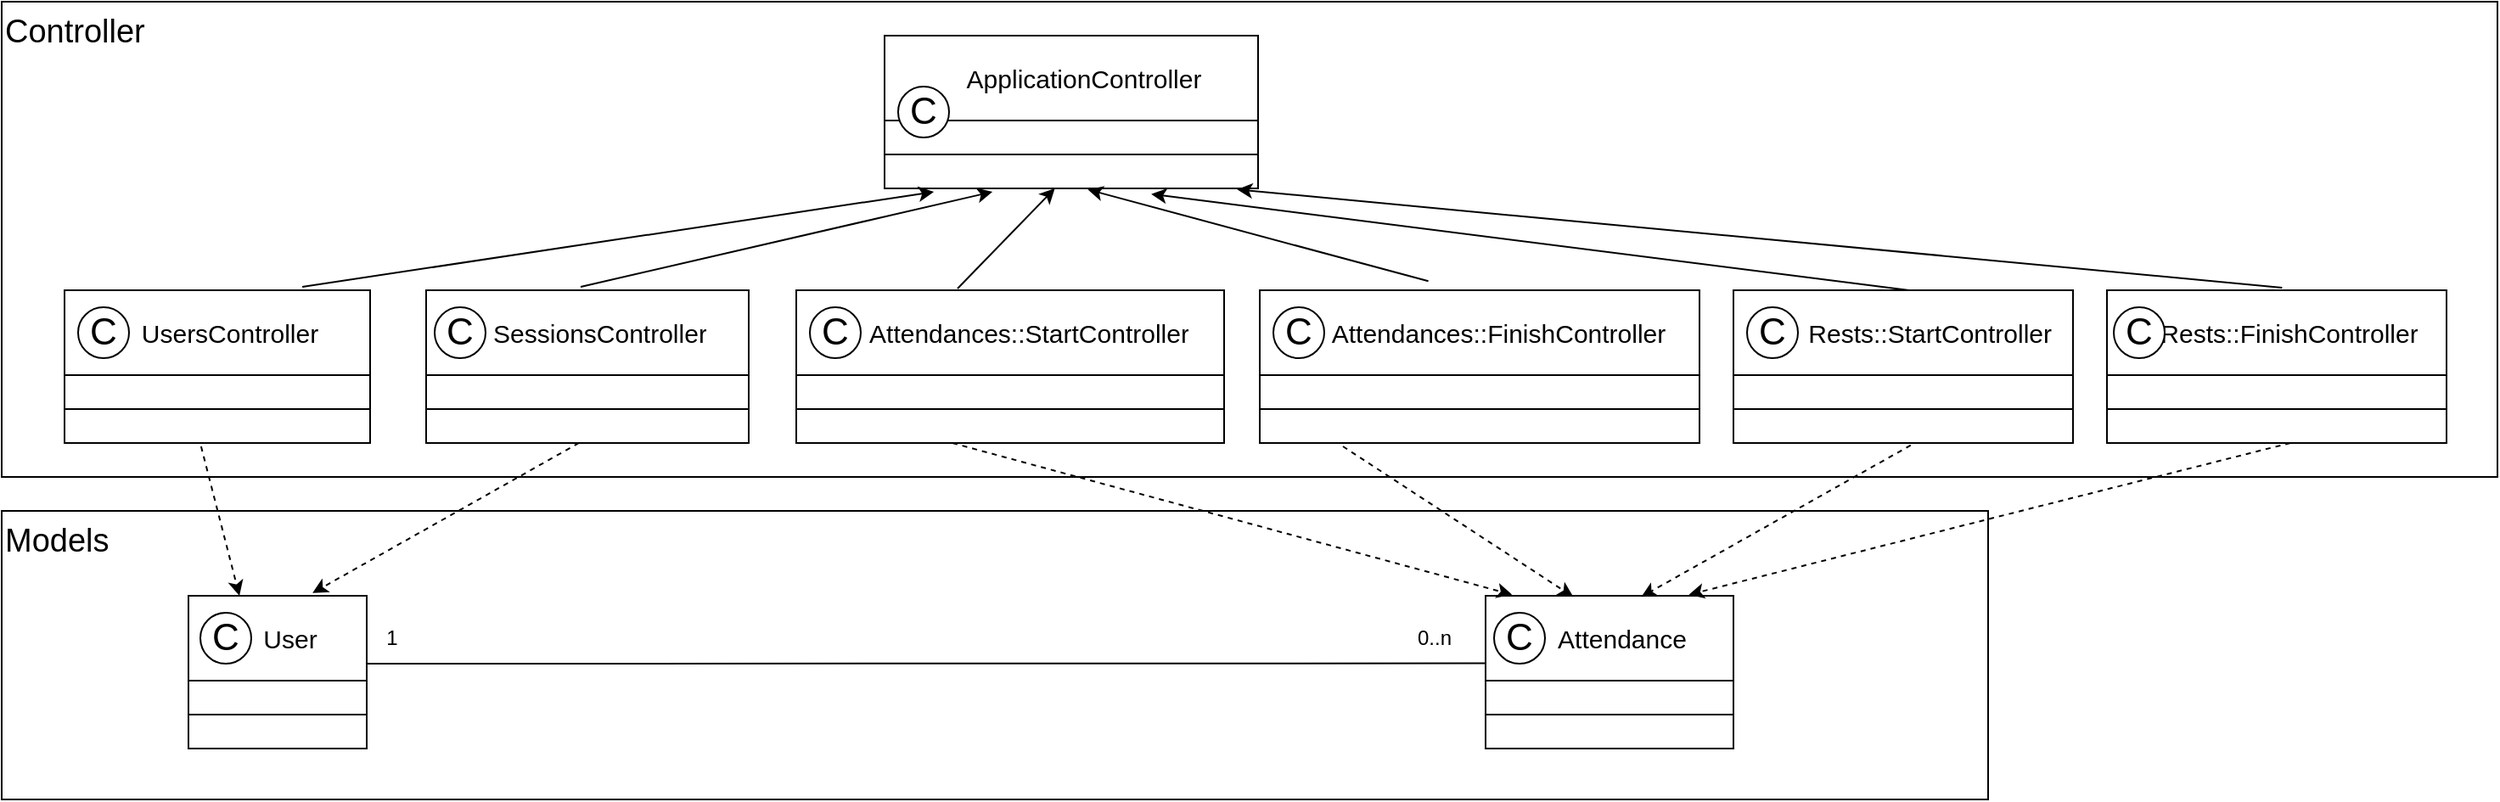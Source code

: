 <mxfile version="28.1.2">
  <diagram name="ページ1" id="R2JjqRzub-qG9FKg8T6q">
    <mxGraphModel dx="1009" dy="784" grid="1" gridSize="10" guides="1" tooltips="1" connect="1" arrows="1" fold="1" page="1" pageScale="1" pageWidth="827" pageHeight="1169" math="0" shadow="0">
      <root>
        <mxCell id="0" />
        <mxCell id="1" parent="0" />
        <mxCell id="P_p7sKXOOQL_kKfrtuSk-108" value="&lt;span style=&quot;font-size: 19px;&quot;&gt;Models&lt;/span&gt;" style="html=1;whiteSpace=wrap;align=left;verticalAlign=top;" parent="1" vertex="1">
          <mxGeometry x="20" y="330" width="1170" height="170" as="geometry" />
        </mxCell>
        <mxCell id="P_p7sKXOOQL_kKfrtuSk-89" value="&lt;font style=&quot;font-size: 19px;&quot;&gt;Controller&lt;/font&gt;" style="html=1;whiteSpace=wrap;align=left;verticalAlign=top;" parent="1" vertex="1">
          <mxGeometry x="20" y="30" width="1470" height="280" as="geometry" />
        </mxCell>
        <mxCell id="P_p7sKXOOQL_kKfrtuSk-25" value="" style="shape=table;startSize=0;container=1;collapsible=0;childLayout=tableLayout;" parent="1" vertex="1">
          <mxGeometry x="488" y="200" width="252" height="90.0" as="geometry" />
        </mxCell>
        <mxCell id="P_p7sKXOOQL_kKfrtuSk-26" value="" style="shape=tableRow;horizontal=0;startSize=0;swimlaneHead=0;swimlaneBody=0;strokeColor=inherit;top=0;left=0;bottom=0;right=0;collapsible=0;dropTarget=0;fillColor=none;points=[[0,0.5],[1,0.5]];portConstraint=eastwest;" parent="P_p7sKXOOQL_kKfrtuSk-25" vertex="1">
          <mxGeometry width="252" height="50" as="geometry" />
        </mxCell>
        <mxCell id="P_p7sKXOOQL_kKfrtuSk-27" value="&lt;span style=&quot;font-size: 15px; text-align: left;&quot;&gt;　&amp;nbsp; Attendances::StartController&lt;/span&gt;" style="shape=partialRectangle;html=1;whiteSpace=wrap;connectable=0;strokeColor=inherit;overflow=hidden;fillColor=none;top=0;left=0;bottom=0;right=0;pointerEvents=1;" parent="P_p7sKXOOQL_kKfrtuSk-26" vertex="1">
          <mxGeometry width="252" height="50" as="geometry">
            <mxRectangle width="252" height="50" as="alternateBounds" />
          </mxGeometry>
        </mxCell>
        <mxCell id="P_p7sKXOOQL_kKfrtuSk-28" value="" style="shape=tableRow;horizontal=0;startSize=0;swimlaneHead=0;swimlaneBody=0;strokeColor=inherit;top=0;left=0;bottom=0;right=0;collapsible=0;dropTarget=0;fillColor=none;points=[[0,0.5],[1,0.5]];portConstraint=eastwest;fontSize=6;" parent="P_p7sKXOOQL_kKfrtuSk-25" vertex="1">
          <mxGeometry y="50" width="252" height="20" as="geometry" />
        </mxCell>
        <mxCell id="P_p7sKXOOQL_kKfrtuSk-29" value="" style="shape=partialRectangle;html=1;whiteSpace=wrap;connectable=0;strokeColor=inherit;overflow=hidden;fillColor=none;top=0;left=0;bottom=0;right=0;pointerEvents=1;" parent="P_p7sKXOOQL_kKfrtuSk-28" vertex="1">
          <mxGeometry width="252" height="20" as="geometry">
            <mxRectangle width="252" height="20" as="alternateBounds" />
          </mxGeometry>
        </mxCell>
        <mxCell id="P_p7sKXOOQL_kKfrtuSk-30" value="" style="shape=tableRow;horizontal=0;startSize=0;swimlaneHead=0;swimlaneBody=0;strokeColor=inherit;top=0;left=0;bottom=0;right=0;collapsible=0;dropTarget=0;fillColor=none;points=[[0,0.5],[1,0.5]];portConstraint=eastwest;" parent="P_p7sKXOOQL_kKfrtuSk-25" vertex="1">
          <mxGeometry y="70" width="252" height="20" as="geometry" />
        </mxCell>
        <mxCell id="P_p7sKXOOQL_kKfrtuSk-31" value="" style="shape=partialRectangle;html=1;whiteSpace=wrap;connectable=0;strokeColor=inherit;overflow=hidden;fillColor=none;top=0;left=0;bottom=0;right=0;pointerEvents=1;fontSize=6;spacing=2;" parent="P_p7sKXOOQL_kKfrtuSk-30" vertex="1">
          <mxGeometry width="252" height="20" as="geometry">
            <mxRectangle width="252" height="20" as="alternateBounds" />
          </mxGeometry>
        </mxCell>
        <mxCell id="P_p7sKXOOQL_kKfrtuSk-32" value="&lt;font style=&quot;font-size: 22px;&quot;&gt;C&lt;/font&gt;" style="ellipse;whiteSpace=wrap;html=1;aspect=fixed;" parent="1" vertex="1">
          <mxGeometry x="496" y="210" width="30" height="30" as="geometry" />
        </mxCell>
        <mxCell id="P_p7sKXOOQL_kKfrtuSk-33" value="" style="group" parent="1" vertex="1" connectable="0">
          <mxGeometry x="540" y="70" width="220" height="90.0" as="geometry" />
        </mxCell>
        <mxCell id="P_p7sKXOOQL_kKfrtuSk-16" value="" style="shape=table;startSize=0;container=1;collapsible=0;childLayout=tableLayout;" parent="P_p7sKXOOQL_kKfrtuSk-33" vertex="1">
          <mxGeometry y="-20" width="220" height="90.0" as="geometry" />
        </mxCell>
        <mxCell id="P_p7sKXOOQL_kKfrtuSk-17" value="" style="shape=tableRow;horizontal=0;startSize=0;swimlaneHead=0;swimlaneBody=0;strokeColor=inherit;top=0;left=0;bottom=0;right=0;collapsible=0;dropTarget=0;fillColor=none;points=[[0,0.5],[1,0.5]];portConstraint=eastwest;" parent="P_p7sKXOOQL_kKfrtuSk-16" vertex="1">
          <mxGeometry width="220" height="50" as="geometry" />
        </mxCell>
        <mxCell id="P_p7sKXOOQL_kKfrtuSk-18" value="&lt;span style=&quot;font-size: 15px; text-align: left;&quot;&gt;　ApplicationController&lt;/span&gt;" style="shape=partialRectangle;html=1;whiteSpace=wrap;connectable=0;strokeColor=inherit;overflow=hidden;fillColor=none;top=0;left=0;bottom=0;right=0;pointerEvents=1;" parent="P_p7sKXOOQL_kKfrtuSk-17" vertex="1">
          <mxGeometry width="220" height="50" as="geometry">
            <mxRectangle width="220" height="50" as="alternateBounds" />
          </mxGeometry>
        </mxCell>
        <mxCell id="P_p7sKXOOQL_kKfrtuSk-19" value="" style="shape=tableRow;horizontal=0;startSize=0;swimlaneHead=0;swimlaneBody=0;strokeColor=inherit;top=0;left=0;bottom=0;right=0;collapsible=0;dropTarget=0;fillColor=none;points=[[0,0.5],[1,0.5]];portConstraint=eastwest;fontSize=6;" parent="P_p7sKXOOQL_kKfrtuSk-16" vertex="1">
          <mxGeometry y="50" width="220" height="20" as="geometry" />
        </mxCell>
        <mxCell id="P_p7sKXOOQL_kKfrtuSk-20" value="" style="shape=partialRectangle;html=1;whiteSpace=wrap;connectable=0;strokeColor=inherit;overflow=hidden;fillColor=none;top=0;left=0;bottom=0;right=0;pointerEvents=1;" parent="P_p7sKXOOQL_kKfrtuSk-19" vertex="1">
          <mxGeometry width="220" height="20" as="geometry">
            <mxRectangle width="220" height="20" as="alternateBounds" />
          </mxGeometry>
        </mxCell>
        <mxCell id="P_p7sKXOOQL_kKfrtuSk-21" value="" style="shape=tableRow;horizontal=0;startSize=0;swimlaneHead=0;swimlaneBody=0;strokeColor=inherit;top=0;left=0;bottom=0;right=0;collapsible=0;dropTarget=0;fillColor=none;points=[[0,0.5],[1,0.5]];portConstraint=eastwest;" parent="P_p7sKXOOQL_kKfrtuSk-16" vertex="1">
          <mxGeometry y="70" width="220" height="20" as="geometry" />
        </mxCell>
        <mxCell id="P_p7sKXOOQL_kKfrtuSk-22" value="" style="shape=partialRectangle;html=1;whiteSpace=wrap;connectable=0;strokeColor=inherit;overflow=hidden;fillColor=none;top=0;left=0;bottom=0;right=0;pointerEvents=1;fontSize=6;spacing=2;" parent="P_p7sKXOOQL_kKfrtuSk-21" vertex="1">
          <mxGeometry width="220" height="20" as="geometry">
            <mxRectangle width="220" height="20" as="alternateBounds" />
          </mxGeometry>
        </mxCell>
        <mxCell id="P_p7sKXOOQL_kKfrtuSk-2" value="&lt;font style=&quot;font-size: 22px;&quot;&gt;C&lt;/font&gt;" style="ellipse;whiteSpace=wrap;html=1;aspect=fixed;" parent="P_p7sKXOOQL_kKfrtuSk-33" vertex="1">
          <mxGeometry x="8" y="10" width="30" height="30" as="geometry" />
        </mxCell>
        <mxCell id="P_p7sKXOOQL_kKfrtuSk-34" value="" style="shape=table;startSize=0;container=1;collapsible=0;childLayout=tableLayout;" parent="1" vertex="1">
          <mxGeometry x="270" y="200" width="190" height="90" as="geometry" />
        </mxCell>
        <mxCell id="P_p7sKXOOQL_kKfrtuSk-35" value="" style="shape=tableRow;horizontal=0;startSize=0;swimlaneHead=0;swimlaneBody=0;strokeColor=inherit;top=0;left=0;bottom=0;right=0;collapsible=0;dropTarget=0;fillColor=none;points=[[0,0.5],[1,0.5]];portConstraint=eastwest;" parent="P_p7sKXOOQL_kKfrtuSk-34" vertex="1">
          <mxGeometry width="190" height="50" as="geometry" />
        </mxCell>
        <mxCell id="P_p7sKXOOQL_kKfrtuSk-36" value="&lt;span style=&quot;font-size: 15px; text-align: left;&quot;&gt;　SessionsController&lt;/span&gt;" style="shape=partialRectangle;html=1;whiteSpace=wrap;connectable=0;strokeColor=inherit;overflow=hidden;fillColor=none;top=0;left=0;bottom=0;right=0;pointerEvents=1;" parent="P_p7sKXOOQL_kKfrtuSk-35" vertex="1">
          <mxGeometry width="190" height="50" as="geometry">
            <mxRectangle width="190" height="50" as="alternateBounds" />
          </mxGeometry>
        </mxCell>
        <mxCell id="P_p7sKXOOQL_kKfrtuSk-37" value="" style="shape=tableRow;horizontal=0;startSize=0;swimlaneHead=0;swimlaneBody=0;strokeColor=inherit;top=0;left=0;bottom=0;right=0;collapsible=0;dropTarget=0;fillColor=none;points=[[0,0.5],[1,0.5]];portConstraint=eastwest;fontSize=6;" parent="P_p7sKXOOQL_kKfrtuSk-34" vertex="1">
          <mxGeometry y="50" width="190" height="20" as="geometry" />
        </mxCell>
        <mxCell id="P_p7sKXOOQL_kKfrtuSk-38" value="" style="shape=partialRectangle;html=1;whiteSpace=wrap;connectable=0;strokeColor=inherit;overflow=hidden;fillColor=none;top=0;left=0;bottom=0;right=0;pointerEvents=1;" parent="P_p7sKXOOQL_kKfrtuSk-37" vertex="1">
          <mxGeometry width="190" height="20" as="geometry">
            <mxRectangle width="190" height="20" as="alternateBounds" />
          </mxGeometry>
        </mxCell>
        <mxCell id="P_p7sKXOOQL_kKfrtuSk-39" value="" style="shape=tableRow;horizontal=0;startSize=0;swimlaneHead=0;swimlaneBody=0;strokeColor=inherit;top=0;left=0;bottom=0;right=0;collapsible=0;dropTarget=0;fillColor=none;points=[[0,0.5],[1,0.5]];portConstraint=eastwest;" parent="P_p7sKXOOQL_kKfrtuSk-34" vertex="1">
          <mxGeometry y="70" width="190" height="20" as="geometry" />
        </mxCell>
        <mxCell id="P_p7sKXOOQL_kKfrtuSk-40" value="" style="shape=partialRectangle;html=1;whiteSpace=wrap;connectable=0;strokeColor=inherit;overflow=hidden;fillColor=none;top=0;left=0;bottom=0;right=0;pointerEvents=1;fontSize=6;spacing=2;" parent="P_p7sKXOOQL_kKfrtuSk-39" vertex="1">
          <mxGeometry width="190" height="20" as="geometry">
            <mxRectangle width="190" height="20" as="alternateBounds" />
          </mxGeometry>
        </mxCell>
        <mxCell id="P_p7sKXOOQL_kKfrtuSk-41" value="&lt;font style=&quot;font-size: 22px;&quot;&gt;C&lt;/font&gt;" style="ellipse;whiteSpace=wrap;html=1;aspect=fixed;" parent="1" vertex="1">
          <mxGeometry x="275" y="210" width="30" height="30" as="geometry" />
        </mxCell>
        <mxCell id="P_p7sKXOOQL_kKfrtuSk-42" value="" style="shape=table;startSize=0;container=1;collapsible=0;childLayout=tableLayout;" parent="1" vertex="1">
          <mxGeometry x="57" y="200" width="180" height="90.0" as="geometry" />
        </mxCell>
        <mxCell id="P_p7sKXOOQL_kKfrtuSk-43" value="" style="shape=tableRow;horizontal=0;startSize=0;swimlaneHead=0;swimlaneBody=0;strokeColor=inherit;top=0;left=0;bottom=0;right=0;collapsible=0;dropTarget=0;fillColor=none;points=[[0,0.5],[1,0.5]];portConstraint=eastwest;" parent="P_p7sKXOOQL_kKfrtuSk-42" vertex="1">
          <mxGeometry width="180" height="50" as="geometry" />
        </mxCell>
        <mxCell id="P_p7sKXOOQL_kKfrtuSk-44" value="&lt;span style=&quot;font-size: 15px; text-align: left;&quot;&gt;　UsersController&lt;/span&gt;" style="shape=partialRectangle;html=1;whiteSpace=wrap;connectable=0;strokeColor=inherit;overflow=hidden;fillColor=none;top=0;left=0;bottom=0;right=0;pointerEvents=1;" parent="P_p7sKXOOQL_kKfrtuSk-43" vertex="1">
          <mxGeometry width="180" height="50" as="geometry">
            <mxRectangle width="180" height="50" as="alternateBounds" />
          </mxGeometry>
        </mxCell>
        <mxCell id="P_p7sKXOOQL_kKfrtuSk-45" value="" style="shape=tableRow;horizontal=0;startSize=0;swimlaneHead=0;swimlaneBody=0;strokeColor=inherit;top=0;left=0;bottom=0;right=0;collapsible=0;dropTarget=0;fillColor=none;points=[[0,0.5],[1,0.5]];portConstraint=eastwest;fontSize=6;" parent="P_p7sKXOOQL_kKfrtuSk-42" vertex="1">
          <mxGeometry y="50" width="180" height="20" as="geometry" />
        </mxCell>
        <mxCell id="P_p7sKXOOQL_kKfrtuSk-46" value="" style="shape=partialRectangle;html=1;whiteSpace=wrap;connectable=0;strokeColor=inherit;overflow=hidden;fillColor=none;top=0;left=0;bottom=0;right=0;pointerEvents=1;" parent="P_p7sKXOOQL_kKfrtuSk-45" vertex="1">
          <mxGeometry width="180" height="20" as="geometry">
            <mxRectangle width="180" height="20" as="alternateBounds" />
          </mxGeometry>
        </mxCell>
        <mxCell id="P_p7sKXOOQL_kKfrtuSk-47" value="" style="shape=tableRow;horizontal=0;startSize=0;swimlaneHead=0;swimlaneBody=0;strokeColor=inherit;top=0;left=0;bottom=0;right=0;collapsible=0;dropTarget=0;fillColor=none;points=[[0,0.5],[1,0.5]];portConstraint=eastwest;" parent="P_p7sKXOOQL_kKfrtuSk-42" vertex="1">
          <mxGeometry y="70" width="180" height="20" as="geometry" />
        </mxCell>
        <mxCell id="P_p7sKXOOQL_kKfrtuSk-48" value="" style="shape=partialRectangle;html=1;whiteSpace=wrap;connectable=0;strokeColor=inherit;overflow=hidden;fillColor=none;top=0;left=0;bottom=0;right=0;pointerEvents=1;fontSize=6;spacing=2;" parent="P_p7sKXOOQL_kKfrtuSk-47" vertex="1">
          <mxGeometry width="180" height="20" as="geometry">
            <mxRectangle width="180" height="20" as="alternateBounds" />
          </mxGeometry>
        </mxCell>
        <mxCell id="P_p7sKXOOQL_kKfrtuSk-49" value="&lt;font style=&quot;font-size: 22px;&quot;&gt;C&lt;/font&gt;" style="ellipse;whiteSpace=wrap;html=1;aspect=fixed;" parent="1" vertex="1">
          <mxGeometry x="65" y="210" width="30" height="30" as="geometry" />
        </mxCell>
        <mxCell id="P_p7sKXOOQL_kKfrtuSk-61" value="" style="endArrow=classic;html=1;rounded=0;exitX=0.479;exitY=-0.04;exitDx=0;exitDy=0;exitPerimeter=0;entryX=0.289;entryY=1.1;entryDx=0;entryDy=0;entryPerimeter=0;" parent="1" target="P_p7sKXOOQL_kKfrtuSk-21" edge="1" source="P_p7sKXOOQL_kKfrtuSk-35">
          <mxGeometry width="50" height="50" relative="1" as="geometry">
            <mxPoint x="329.62" y="200" as="sourcePoint" />
            <mxPoint x="610" y="161" as="targetPoint" />
          </mxGeometry>
        </mxCell>
        <mxCell id="P_p7sKXOOQL_kKfrtuSk-62" value="" style="endArrow=classic;html=1;rounded=0;entryX=0.132;entryY=1.1;entryDx=0;entryDy=0;entryPerimeter=0;exitX=0.778;exitY=-0.04;exitDx=0;exitDy=0;exitPerimeter=0;" parent="1" source="P_p7sKXOOQL_kKfrtuSk-43" edge="1" target="P_p7sKXOOQL_kKfrtuSk-21">
          <mxGeometry width="50" height="50" relative="1" as="geometry">
            <mxPoint x="270" y="198.45" as="sourcePoint" />
            <mxPoint x="558.28" y="160" as="targetPoint" />
          </mxGeometry>
        </mxCell>
        <mxCell id="P_p7sKXOOQL_kKfrtuSk-63" value="" style="endArrow=classic;html=1;rounded=0;" parent="1" edge="1" target="P_p7sKXOOQL_kKfrtuSk-21">
          <mxGeometry width="50" height="50" relative="1" as="geometry">
            <mxPoint x="583" y="199" as="sourcePoint" />
            <mxPoint x="526" y="160" as="targetPoint" />
          </mxGeometry>
        </mxCell>
        <mxCell id="P_p7sKXOOQL_kKfrtuSk-64" value="" style="endArrow=classic;html=1;rounded=0;entryX=0.544;entryY=1.033;entryDx=0;entryDy=0;entryPerimeter=0;exitX=0.434;exitY=-0.04;exitDx=0;exitDy=0;exitPerimeter=0;" parent="1" edge="1" target="P_p7sKXOOQL_kKfrtuSk-21">
          <mxGeometry width="50" height="50" relative="1" as="geometry">
            <mxPoint x="860.306" y="194.66" as="sourcePoint" />
            <mxPoint x="660.0" y="160.0" as="targetPoint" />
          </mxGeometry>
        </mxCell>
        <mxCell id="P_p7sKXOOQL_kKfrtuSk-65" value="" style="shape=table;startSize=0;container=1;collapsible=0;childLayout=tableLayout;" parent="1" vertex="1">
          <mxGeometry x="130" y="380" width="105.0" height="90" as="geometry" />
        </mxCell>
        <mxCell id="P_p7sKXOOQL_kKfrtuSk-66" value="" style="shape=tableRow;horizontal=0;startSize=0;swimlaneHead=0;swimlaneBody=0;strokeColor=inherit;top=0;left=0;bottom=0;right=0;collapsible=0;dropTarget=0;fillColor=none;points=[[0,0.5],[1,0.5]];portConstraint=eastwest;" parent="P_p7sKXOOQL_kKfrtuSk-65" vertex="1">
          <mxGeometry width="105.0" height="50" as="geometry" />
        </mxCell>
        <mxCell id="P_p7sKXOOQL_kKfrtuSk-67" value="&lt;span style=&quot;font-size: 15px; text-align: left;&quot;&gt;　User&lt;/span&gt;" style="shape=partialRectangle;html=1;whiteSpace=wrap;connectable=0;strokeColor=inherit;overflow=hidden;fillColor=none;top=0;left=0;bottom=0;right=0;pointerEvents=1;" parent="P_p7sKXOOQL_kKfrtuSk-66" vertex="1">
          <mxGeometry width="105" height="50" as="geometry">
            <mxRectangle width="105" height="50" as="alternateBounds" />
          </mxGeometry>
        </mxCell>
        <mxCell id="P_p7sKXOOQL_kKfrtuSk-68" value="" style="shape=tableRow;horizontal=0;startSize=0;swimlaneHead=0;swimlaneBody=0;strokeColor=inherit;top=0;left=0;bottom=0;right=0;collapsible=0;dropTarget=0;fillColor=none;points=[[0,0.5],[1,0.5]];portConstraint=eastwest;fontSize=6;" parent="P_p7sKXOOQL_kKfrtuSk-65" vertex="1">
          <mxGeometry y="50" width="105.0" height="20" as="geometry" />
        </mxCell>
        <mxCell id="P_p7sKXOOQL_kKfrtuSk-69" value="" style="shape=partialRectangle;html=1;whiteSpace=wrap;connectable=0;strokeColor=inherit;overflow=hidden;fillColor=none;top=0;left=0;bottom=0;right=0;pointerEvents=1;" parent="P_p7sKXOOQL_kKfrtuSk-68" vertex="1">
          <mxGeometry width="105" height="20" as="geometry">
            <mxRectangle width="105" height="20" as="alternateBounds" />
          </mxGeometry>
        </mxCell>
        <mxCell id="P_p7sKXOOQL_kKfrtuSk-70" value="" style="shape=tableRow;horizontal=0;startSize=0;swimlaneHead=0;swimlaneBody=0;strokeColor=inherit;top=0;left=0;bottom=0;right=0;collapsible=0;dropTarget=0;fillColor=none;points=[[0,0.5],[1,0.5]];portConstraint=eastwest;" parent="P_p7sKXOOQL_kKfrtuSk-65" vertex="1">
          <mxGeometry y="70" width="105.0" height="20" as="geometry" />
        </mxCell>
        <mxCell id="P_p7sKXOOQL_kKfrtuSk-71" value="" style="shape=partialRectangle;html=1;whiteSpace=wrap;connectable=0;strokeColor=inherit;overflow=hidden;fillColor=none;top=0;left=0;bottom=0;right=0;pointerEvents=1;fontSize=6;spacing=2;" parent="P_p7sKXOOQL_kKfrtuSk-70" vertex="1">
          <mxGeometry width="105" height="20" as="geometry">
            <mxRectangle width="105" height="20" as="alternateBounds" />
          </mxGeometry>
        </mxCell>
        <mxCell id="P_p7sKXOOQL_kKfrtuSk-72" value="&lt;font style=&quot;font-size: 22px;&quot;&gt;C&lt;/font&gt;" style="ellipse;whiteSpace=wrap;html=1;aspect=fixed;" parent="1" vertex="1">
          <mxGeometry x="137" y="390" width="30" height="30" as="geometry" />
        </mxCell>
        <mxCell id="P_p7sKXOOQL_kKfrtuSk-73" value="" style="shape=table;startSize=0;container=1;collapsible=0;childLayout=tableLayout;" parent="1" vertex="1">
          <mxGeometry x="894" y="380" width="146.0" height="90" as="geometry" />
        </mxCell>
        <mxCell id="P_p7sKXOOQL_kKfrtuSk-74" value="" style="shape=tableRow;horizontal=0;startSize=0;swimlaneHead=0;swimlaneBody=0;strokeColor=inherit;top=0;left=0;bottom=0;right=0;collapsible=0;dropTarget=0;fillColor=none;points=[[0,0.5],[1,0.5]];portConstraint=eastwest;" parent="P_p7sKXOOQL_kKfrtuSk-73" vertex="1">
          <mxGeometry width="146.0" height="50" as="geometry" />
        </mxCell>
        <mxCell id="P_p7sKXOOQL_kKfrtuSk-75" value="&lt;span style=&quot;font-size: 15px; text-align: left;&quot;&gt;　Attendance&lt;/span&gt;" style="shape=partialRectangle;html=1;whiteSpace=wrap;connectable=0;strokeColor=inherit;overflow=hidden;fillColor=none;top=0;left=0;bottom=0;right=0;pointerEvents=1;" parent="P_p7sKXOOQL_kKfrtuSk-74" vertex="1">
          <mxGeometry width="146" height="50" as="geometry">
            <mxRectangle width="146" height="50" as="alternateBounds" />
          </mxGeometry>
        </mxCell>
        <mxCell id="P_p7sKXOOQL_kKfrtuSk-76" value="" style="shape=tableRow;horizontal=0;startSize=0;swimlaneHead=0;swimlaneBody=0;strokeColor=inherit;top=0;left=0;bottom=0;right=0;collapsible=0;dropTarget=0;fillColor=none;points=[[0,0.5],[1,0.5]];portConstraint=eastwest;fontSize=6;" parent="P_p7sKXOOQL_kKfrtuSk-73" vertex="1">
          <mxGeometry y="50" width="146.0" height="20" as="geometry" />
        </mxCell>
        <mxCell id="P_p7sKXOOQL_kKfrtuSk-77" value="" style="shape=partialRectangle;html=1;whiteSpace=wrap;connectable=0;strokeColor=inherit;overflow=hidden;fillColor=none;top=0;left=0;bottom=0;right=0;pointerEvents=1;" parent="P_p7sKXOOQL_kKfrtuSk-76" vertex="1">
          <mxGeometry width="146" height="20" as="geometry">
            <mxRectangle width="146" height="20" as="alternateBounds" />
          </mxGeometry>
        </mxCell>
        <mxCell id="P_p7sKXOOQL_kKfrtuSk-78" value="" style="shape=tableRow;horizontal=0;startSize=0;swimlaneHead=0;swimlaneBody=0;strokeColor=inherit;top=0;left=0;bottom=0;right=0;collapsible=0;dropTarget=0;fillColor=none;points=[[0,0.5],[1,0.5]];portConstraint=eastwest;" parent="P_p7sKXOOQL_kKfrtuSk-73" vertex="1">
          <mxGeometry y="70" width="146.0" height="20" as="geometry" />
        </mxCell>
        <mxCell id="P_p7sKXOOQL_kKfrtuSk-79" value="" style="shape=partialRectangle;html=1;whiteSpace=wrap;connectable=0;strokeColor=inherit;overflow=hidden;fillColor=none;top=0;left=0;bottom=0;right=0;pointerEvents=1;fontSize=6;spacing=2;" parent="P_p7sKXOOQL_kKfrtuSk-78" vertex="1">
          <mxGeometry width="146" height="20" as="geometry">
            <mxRectangle width="146" height="20" as="alternateBounds" />
          </mxGeometry>
        </mxCell>
        <mxCell id="P_p7sKXOOQL_kKfrtuSk-80" value="&lt;font style=&quot;font-size: 22px;&quot;&gt;C&lt;/font&gt;" style="ellipse;whiteSpace=wrap;html=1;aspect=fixed;" parent="1" vertex="1">
          <mxGeometry x="899" y="390" width="30" height="30" as="geometry" />
        </mxCell>
        <mxCell id="P_p7sKXOOQL_kKfrtuSk-81" value="" style="endArrow=classic;html=1;rounded=0;dashed=1;exitX=0.447;exitY=1.102;exitDx=0;exitDy=0;exitPerimeter=0;entryX=0.286;entryY=0;entryDx=0;entryDy=0;entryPerimeter=0;" parent="1" source="P_p7sKXOOQL_kKfrtuSk-47" target="P_p7sKXOOQL_kKfrtuSk-66" edge="1">
          <mxGeometry width="50" height="50" relative="1" as="geometry">
            <mxPoint x="140" y="400" as="sourcePoint" />
            <mxPoint x="190" y="350" as="targetPoint" />
          </mxGeometry>
        </mxCell>
        <mxCell id="P_p7sKXOOQL_kKfrtuSk-82" value="" style="endArrow=classic;html=1;rounded=0;dashed=1;exitX=0.447;exitY=1.102;exitDx=0;exitDy=0;exitPerimeter=0;entryX=0.696;entryY=-0.033;entryDx=0;entryDy=0;entryPerimeter=0;" parent="1" target="P_p7sKXOOQL_kKfrtuSk-66" edge="1">
          <mxGeometry width="50" height="50" relative="1" as="geometry">
            <mxPoint x="360" y="290" as="sourcePoint" />
            <mxPoint x="453" y="348" as="targetPoint" />
          </mxGeometry>
        </mxCell>
        <mxCell id="P_p7sKXOOQL_kKfrtuSk-83" value="" style="endArrow=classic;html=1;rounded=0;dashed=1;exitX=0.447;exitY=1.102;exitDx=0;exitDy=0;exitPerimeter=0;entryX=0.107;entryY=-0.013;entryDx=0;entryDy=0;entryPerimeter=0;" parent="1" target="P_p7sKXOOQL_kKfrtuSk-74" edge="1">
          <mxGeometry width="50" height="50" relative="1" as="geometry">
            <mxPoint x="580" y="290" as="sourcePoint" />
            <mxPoint x="673" y="348" as="targetPoint" />
          </mxGeometry>
        </mxCell>
        <mxCell id="P_p7sKXOOQL_kKfrtuSk-84" value="" style="endArrow=classic;html=1;rounded=0;dashed=1;exitX=0.447;exitY=1.102;exitDx=0;exitDy=0;exitPerimeter=0;entryX=0.354;entryY=0.013;entryDx=0;entryDy=0;entryPerimeter=0;" parent="1" target="P_p7sKXOOQL_kKfrtuSk-74" edge="1">
          <mxGeometry width="50" height="50" relative="1" as="geometry">
            <mxPoint x="810" y="292" as="sourcePoint" />
            <mxPoint x="983" y="378" as="targetPoint" />
          </mxGeometry>
        </mxCell>
        <mxCell id="P_p7sKXOOQL_kKfrtuSk-85" value="" style="endArrow=none;html=1;rounded=0;exitX=1;exitY=0.5;exitDx=0;exitDy=0;entryX=0.001;entryY=0.796;entryDx=0;entryDy=0;entryPerimeter=0;" parent="1" target="P_p7sKXOOQL_kKfrtuSk-74" edge="1">
          <mxGeometry width="50" height="50" relative="1" as="geometry">
            <mxPoint x="235.0" y="420" as="sourcePoint" />
            <mxPoint x="592" y="420" as="targetPoint" />
          </mxGeometry>
        </mxCell>
        <mxCell id="P_p7sKXOOQL_kKfrtuSk-86" value="1" style="text;html=1;align=center;verticalAlign=middle;whiteSpace=wrap;rounded=0;" parent="1" vertex="1">
          <mxGeometry x="220" y="390" width="60" height="30" as="geometry" />
        </mxCell>
        <mxCell id="P_p7sKXOOQL_kKfrtuSk-87" value="0..n" style="text;html=1;align=center;verticalAlign=middle;whiteSpace=wrap;rounded=0;" parent="1" vertex="1">
          <mxGeometry x="834" y="390" width="60" height="30" as="geometry" />
        </mxCell>
        <mxCell id="y6OJS7vIjnY-01QDKzYP-8" value="" style="shape=table;startSize=0;container=1;collapsible=0;childLayout=tableLayout;" vertex="1" parent="1">
          <mxGeometry x="761" y="200" width="259" height="90.0" as="geometry" />
        </mxCell>
        <mxCell id="y6OJS7vIjnY-01QDKzYP-9" value="" style="shape=tableRow;horizontal=0;startSize=0;swimlaneHead=0;swimlaneBody=0;strokeColor=inherit;top=0;left=0;bottom=0;right=0;collapsible=0;dropTarget=0;fillColor=none;points=[[0,0.5],[1,0.5]];portConstraint=eastwest;" vertex="1" parent="y6OJS7vIjnY-01QDKzYP-8">
          <mxGeometry width="259" height="50" as="geometry" />
        </mxCell>
        <mxCell id="y6OJS7vIjnY-01QDKzYP-10" value="&lt;span style=&quot;font-size: 15px; text-align: left;&quot;&gt;　&amp;nbsp; Attendances::FinishController&lt;/span&gt;" style="shape=partialRectangle;html=1;whiteSpace=wrap;connectable=0;strokeColor=inherit;overflow=hidden;fillColor=none;top=0;left=0;bottom=0;right=0;pointerEvents=1;" vertex="1" parent="y6OJS7vIjnY-01QDKzYP-9">
          <mxGeometry width="259" height="50" as="geometry">
            <mxRectangle width="259" height="50" as="alternateBounds" />
          </mxGeometry>
        </mxCell>
        <mxCell id="y6OJS7vIjnY-01QDKzYP-11" value="" style="shape=tableRow;horizontal=0;startSize=0;swimlaneHead=0;swimlaneBody=0;strokeColor=inherit;top=0;left=0;bottom=0;right=0;collapsible=0;dropTarget=0;fillColor=none;points=[[0,0.5],[1,0.5]];portConstraint=eastwest;fontSize=6;" vertex="1" parent="y6OJS7vIjnY-01QDKzYP-8">
          <mxGeometry y="50" width="259" height="20" as="geometry" />
        </mxCell>
        <mxCell id="y6OJS7vIjnY-01QDKzYP-12" value="" style="shape=partialRectangle;html=1;whiteSpace=wrap;connectable=0;strokeColor=inherit;overflow=hidden;fillColor=none;top=0;left=0;bottom=0;right=0;pointerEvents=1;" vertex="1" parent="y6OJS7vIjnY-01QDKzYP-11">
          <mxGeometry width="259" height="20" as="geometry">
            <mxRectangle width="259" height="20" as="alternateBounds" />
          </mxGeometry>
        </mxCell>
        <mxCell id="y6OJS7vIjnY-01QDKzYP-13" value="" style="shape=tableRow;horizontal=0;startSize=0;swimlaneHead=0;swimlaneBody=0;strokeColor=inherit;top=0;left=0;bottom=0;right=0;collapsible=0;dropTarget=0;fillColor=none;points=[[0,0.5],[1,0.5]];portConstraint=eastwest;" vertex="1" parent="y6OJS7vIjnY-01QDKzYP-8">
          <mxGeometry y="70" width="259" height="20" as="geometry" />
        </mxCell>
        <mxCell id="y6OJS7vIjnY-01QDKzYP-14" value="" style="shape=partialRectangle;html=1;whiteSpace=wrap;connectable=0;strokeColor=inherit;overflow=hidden;fillColor=none;top=0;left=0;bottom=0;right=0;pointerEvents=1;fontSize=6;spacing=2;" vertex="1" parent="y6OJS7vIjnY-01QDKzYP-13">
          <mxGeometry width="259" height="20" as="geometry">
            <mxRectangle width="259" height="20" as="alternateBounds" />
          </mxGeometry>
        </mxCell>
        <mxCell id="y6OJS7vIjnY-01QDKzYP-15" value="&lt;font style=&quot;font-size: 22px;&quot;&gt;C&lt;/font&gt;" style="ellipse;whiteSpace=wrap;html=1;aspect=fixed;" vertex="1" parent="1">
          <mxGeometry x="769" y="210" width="30" height="30" as="geometry" />
        </mxCell>
        <mxCell id="y6OJS7vIjnY-01QDKzYP-16" value="" style="shape=table;startSize=0;container=1;collapsible=0;childLayout=tableLayout;" vertex="1" parent="1">
          <mxGeometry x="1040" y="200" width="200" height="90.0" as="geometry" />
        </mxCell>
        <mxCell id="y6OJS7vIjnY-01QDKzYP-17" value="" style="shape=tableRow;horizontal=0;startSize=0;swimlaneHead=0;swimlaneBody=0;strokeColor=inherit;top=0;left=0;bottom=0;right=0;collapsible=0;dropTarget=0;fillColor=none;points=[[0,0.5],[1,0.5]];portConstraint=eastwest;" vertex="1" parent="y6OJS7vIjnY-01QDKzYP-16">
          <mxGeometry width="200" height="50" as="geometry" />
        </mxCell>
        <mxCell id="y6OJS7vIjnY-01QDKzYP-18" value="&lt;span style=&quot;font-size: 15px; text-align: left;&quot;&gt;　&amp;nbsp; &amp;nbsp; Rests::StartController&lt;/span&gt;" style="shape=partialRectangle;html=1;whiteSpace=wrap;connectable=0;strokeColor=inherit;overflow=hidden;fillColor=none;top=0;left=0;bottom=0;right=0;pointerEvents=1;" vertex="1" parent="y6OJS7vIjnY-01QDKzYP-17">
          <mxGeometry width="200" height="50" as="geometry">
            <mxRectangle width="200" height="50" as="alternateBounds" />
          </mxGeometry>
        </mxCell>
        <mxCell id="y6OJS7vIjnY-01QDKzYP-19" value="" style="shape=tableRow;horizontal=0;startSize=0;swimlaneHead=0;swimlaneBody=0;strokeColor=inherit;top=0;left=0;bottom=0;right=0;collapsible=0;dropTarget=0;fillColor=none;points=[[0,0.5],[1,0.5]];portConstraint=eastwest;fontSize=6;" vertex="1" parent="y6OJS7vIjnY-01QDKzYP-16">
          <mxGeometry y="50" width="200" height="20" as="geometry" />
        </mxCell>
        <mxCell id="y6OJS7vIjnY-01QDKzYP-20" value="" style="shape=partialRectangle;html=1;whiteSpace=wrap;connectable=0;strokeColor=inherit;overflow=hidden;fillColor=none;top=0;left=0;bottom=0;right=0;pointerEvents=1;" vertex="1" parent="y6OJS7vIjnY-01QDKzYP-19">
          <mxGeometry width="200" height="20" as="geometry">
            <mxRectangle width="200" height="20" as="alternateBounds" />
          </mxGeometry>
        </mxCell>
        <mxCell id="y6OJS7vIjnY-01QDKzYP-21" value="" style="shape=tableRow;horizontal=0;startSize=0;swimlaneHead=0;swimlaneBody=0;strokeColor=inherit;top=0;left=0;bottom=0;right=0;collapsible=0;dropTarget=0;fillColor=none;points=[[0,0.5],[1,0.5]];portConstraint=eastwest;" vertex="1" parent="y6OJS7vIjnY-01QDKzYP-16">
          <mxGeometry y="70" width="200" height="20" as="geometry" />
        </mxCell>
        <mxCell id="y6OJS7vIjnY-01QDKzYP-22" value="" style="shape=partialRectangle;html=1;whiteSpace=wrap;connectable=0;strokeColor=inherit;overflow=hidden;fillColor=none;top=0;left=0;bottom=0;right=0;pointerEvents=1;fontSize=6;spacing=2;" vertex="1" parent="y6OJS7vIjnY-01QDKzYP-21">
          <mxGeometry width="200" height="20" as="geometry">
            <mxRectangle width="200" height="20" as="alternateBounds" />
          </mxGeometry>
        </mxCell>
        <mxCell id="y6OJS7vIjnY-01QDKzYP-23" value="&lt;font style=&quot;font-size: 22px;&quot;&gt;C&lt;/font&gt;" style="ellipse;whiteSpace=wrap;html=1;aspect=fixed;" vertex="1" parent="1">
          <mxGeometry x="1048" y="210" width="30" height="30" as="geometry" />
        </mxCell>
        <mxCell id="y6OJS7vIjnY-01QDKzYP-24" value="" style="shape=table;startSize=0;container=1;collapsible=0;childLayout=tableLayout;" vertex="1" parent="1">
          <mxGeometry x="1260" y="200" width="200" height="90.0" as="geometry" />
        </mxCell>
        <mxCell id="y6OJS7vIjnY-01QDKzYP-25" value="" style="shape=tableRow;horizontal=0;startSize=0;swimlaneHead=0;swimlaneBody=0;strokeColor=inherit;top=0;left=0;bottom=0;right=0;collapsible=0;dropTarget=0;fillColor=none;points=[[0,0.5],[1,0.5]];portConstraint=eastwest;" vertex="1" parent="y6OJS7vIjnY-01QDKzYP-24">
          <mxGeometry width="200" height="50" as="geometry" />
        </mxCell>
        <mxCell id="y6OJS7vIjnY-01QDKzYP-26" value="&lt;span style=&quot;font-size: 15px; text-align: left;&quot;&gt;　Rests::FinishController&lt;/span&gt;" style="shape=partialRectangle;html=1;whiteSpace=wrap;connectable=0;strokeColor=inherit;overflow=hidden;fillColor=none;top=0;left=0;bottom=0;right=0;pointerEvents=1;" vertex="1" parent="y6OJS7vIjnY-01QDKzYP-25">
          <mxGeometry width="200" height="50" as="geometry">
            <mxRectangle width="200" height="50" as="alternateBounds" />
          </mxGeometry>
        </mxCell>
        <mxCell id="y6OJS7vIjnY-01QDKzYP-27" value="" style="shape=tableRow;horizontal=0;startSize=0;swimlaneHead=0;swimlaneBody=0;strokeColor=inherit;top=0;left=0;bottom=0;right=0;collapsible=0;dropTarget=0;fillColor=none;points=[[0,0.5],[1,0.5]];portConstraint=eastwest;fontSize=6;" vertex="1" parent="y6OJS7vIjnY-01QDKzYP-24">
          <mxGeometry y="50" width="200" height="20" as="geometry" />
        </mxCell>
        <mxCell id="y6OJS7vIjnY-01QDKzYP-28" value="" style="shape=partialRectangle;html=1;whiteSpace=wrap;connectable=0;strokeColor=inherit;overflow=hidden;fillColor=none;top=0;left=0;bottom=0;right=0;pointerEvents=1;" vertex="1" parent="y6OJS7vIjnY-01QDKzYP-27">
          <mxGeometry width="200" height="20" as="geometry">
            <mxRectangle width="200" height="20" as="alternateBounds" />
          </mxGeometry>
        </mxCell>
        <mxCell id="y6OJS7vIjnY-01QDKzYP-29" value="" style="shape=tableRow;horizontal=0;startSize=0;swimlaneHead=0;swimlaneBody=0;strokeColor=inherit;top=0;left=0;bottom=0;right=0;collapsible=0;dropTarget=0;fillColor=none;points=[[0,0.5],[1,0.5]];portConstraint=eastwest;" vertex="1" parent="y6OJS7vIjnY-01QDKzYP-24">
          <mxGeometry y="70" width="200" height="20" as="geometry" />
        </mxCell>
        <mxCell id="y6OJS7vIjnY-01QDKzYP-30" value="" style="shape=partialRectangle;html=1;whiteSpace=wrap;connectable=0;strokeColor=inherit;overflow=hidden;fillColor=none;top=0;left=0;bottom=0;right=0;pointerEvents=1;fontSize=6;spacing=2;" vertex="1" parent="y6OJS7vIjnY-01QDKzYP-29">
          <mxGeometry width="200" height="20" as="geometry">
            <mxRectangle width="200" height="20" as="alternateBounds" />
          </mxGeometry>
        </mxCell>
        <mxCell id="y6OJS7vIjnY-01QDKzYP-31" value="&lt;font style=&quot;font-size: 22px;&quot;&gt;C&lt;/font&gt;" style="ellipse;whiteSpace=wrap;html=1;aspect=fixed;" vertex="1" parent="1">
          <mxGeometry x="1264" y="210" width="30" height="30" as="geometry" />
        </mxCell>
        <mxCell id="y6OJS7vIjnY-01QDKzYP-32" value="" style="endArrow=classic;html=1;rounded=0;entryX=0.714;entryY=1.167;entryDx=0;entryDy=0;entryPerimeter=0;exitX=0.434;exitY=-0.04;exitDx=0;exitDy=0;exitPerimeter=0;" edge="1" parent="1" target="P_p7sKXOOQL_kKfrtuSk-21">
          <mxGeometry width="50" height="50" relative="1" as="geometry">
            <mxPoint x="1143.34" y="200" as="sourcePoint" />
            <mxPoint x="840" y="162" as="targetPoint" />
          </mxGeometry>
        </mxCell>
        <mxCell id="y6OJS7vIjnY-01QDKzYP-34" value="" style="endArrow=classic;html=1;rounded=0;entryX=0.944;entryY=1.033;entryDx=0;entryDy=0;entryPerimeter=0;exitX=0.434;exitY=-0.04;exitDx=0;exitDy=0;exitPerimeter=0;" edge="1" parent="1" target="P_p7sKXOOQL_kKfrtuSk-21">
          <mxGeometry width="50" height="50" relative="1" as="geometry">
            <mxPoint x="1363.17" y="198.5" as="sourcePoint" />
            <mxPoint x="916.83" y="141.5" as="targetPoint" />
          </mxGeometry>
        </mxCell>
        <mxCell id="y6OJS7vIjnY-01QDKzYP-35" value="" style="endArrow=classic;html=1;rounded=0;dashed=1;exitX=0.522;exitY=1.067;exitDx=0;exitDy=0;exitPerimeter=0;entryX=0.628;entryY=0.013;entryDx=0;entryDy=0;entryPerimeter=0;" edge="1" parent="1" source="y6OJS7vIjnY-01QDKzYP-21" target="P_p7sKXOOQL_kKfrtuSk-74">
          <mxGeometry width="50" height="50" relative="1" as="geometry">
            <mxPoint x="1134" y="294" as="sourcePoint" />
            <mxPoint x="1268" y="380" as="targetPoint" />
          </mxGeometry>
        </mxCell>
        <mxCell id="y6OJS7vIjnY-01QDKzYP-36" value="" style="endArrow=classic;html=1;rounded=0;dashed=1;exitX=0.522;exitY=1.067;exitDx=0;exitDy=0;exitPerimeter=0;entryX=0.82;entryY=-0.013;entryDx=0;entryDy=0;entryPerimeter=0;" edge="1" parent="1" target="P_p7sKXOOQL_kKfrtuSk-74">
          <mxGeometry width="50" height="50" relative="1" as="geometry">
            <mxPoint x="1368" y="290" as="sourcePoint" />
            <mxPoint x="1210" y="380" as="targetPoint" />
          </mxGeometry>
        </mxCell>
      </root>
    </mxGraphModel>
  </diagram>
</mxfile>
